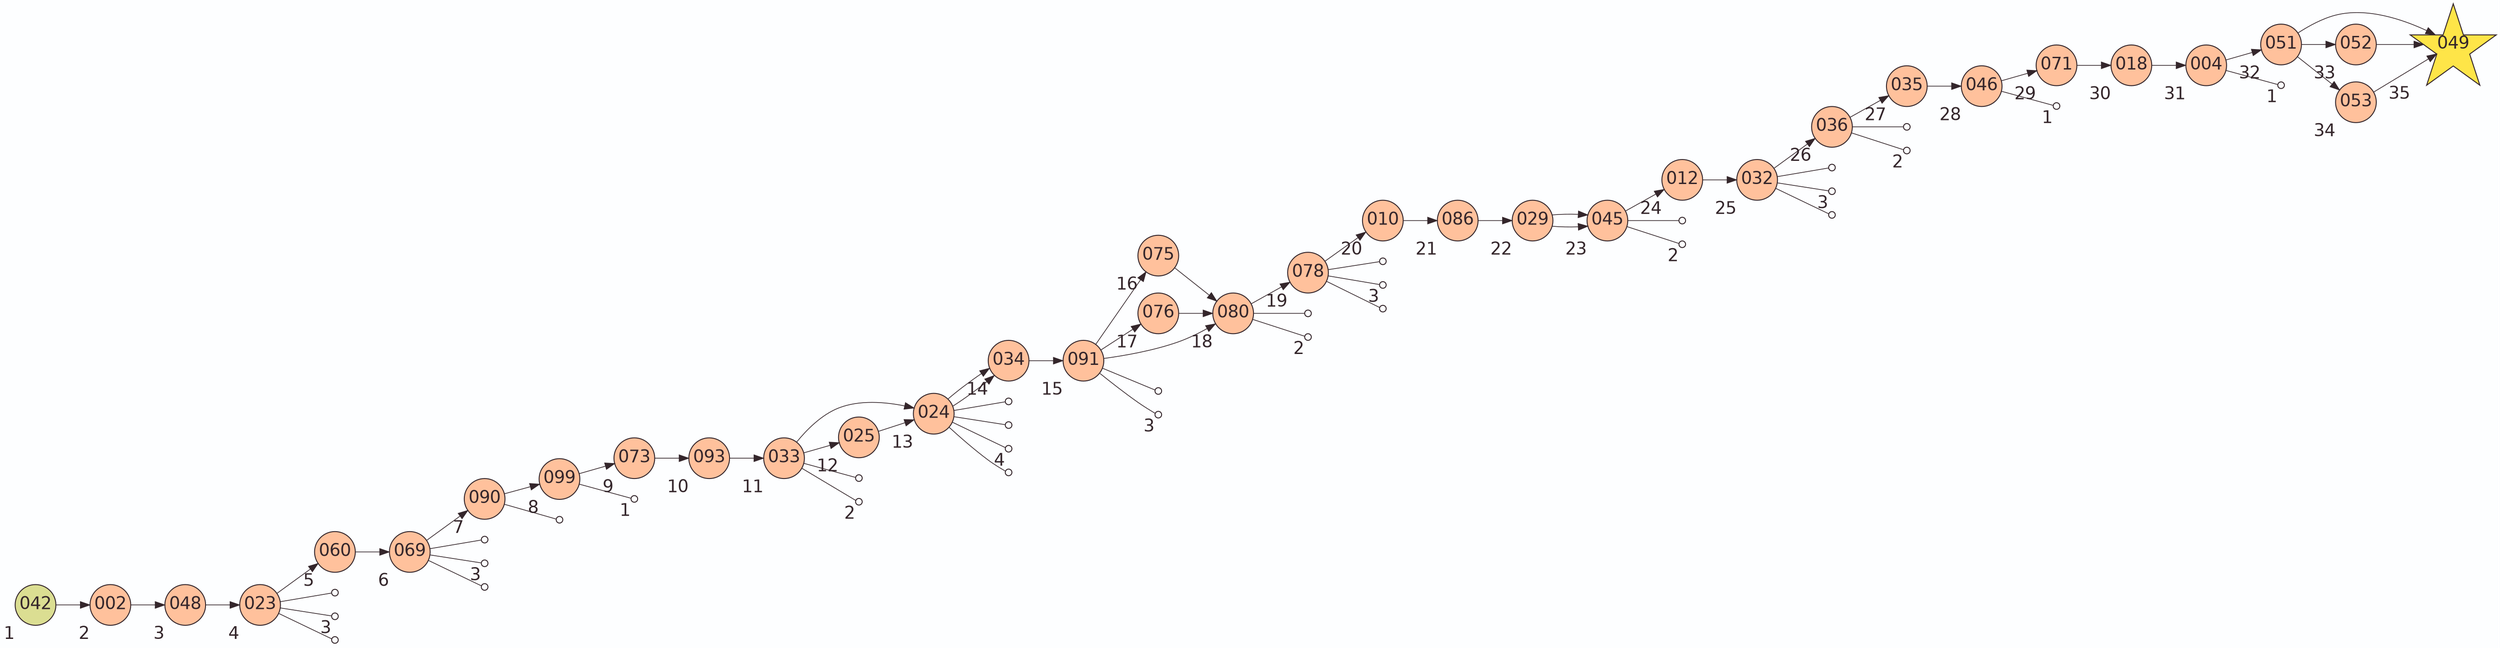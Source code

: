 digraph G {
    layout=dot
    rankdir=LR
    bgcolor="#FDFEFF"
    edge [color="#34262B" penwidth=0.75]
    node [
        shape=star
        fixedsize=true
        width=0.3
        height=0.3
        fillcolor="#FEE548"
        color="#34262B"
        fontcolor="#34262B"
        fontsize=18
        penwidth=1
        style=filled
        label=""
    ]
    
    node [width=1.2 height=1.2 fontname=Helvetica label="\N"]
    049
    node [ width=0.6 height=0.6 shape=circle fillcolor="#FFC19C"]
    024 [xlabel=13]
    018 [xlabel=30]
    060 [xlabel=5]
    073 [xlabel=9]
    090 [xlabel=7]
    012 [xlabel=24]
    004 [xlabel=31]
    048 [xlabel=3]
    045 [xlabel=23]
    093 [xlabel=10]
    099 [xlabel=8]
    025 [xlabel=12]
    029 [xlabel=22]
    046 [xlabel=28]
    075 [xlabel=16]
    071 [xlabel=29]
    023 [xlabel=4]
    002 [xlabel=2]
    034 [xlabel=14]
    052 [xlabel=33]
    076 [xlabel=17]
    051 [xlabel=32]
    078 [xlabel=19]
    086 [xlabel=21]
    053 [xlabel=34]
    091 [xlabel=15]
    033 [xlabel=11]
    069 [xlabel=6]
    010 [xlabel=20]
    032 [xlabel=25]
    080 [xlabel=18]
    049 [xlabel=35]
    035 [xlabel=27]
    036 [xlabel=26]
    node [fillcolor="#DBDE92"]
    
    042 [xlabel=1]
    
    042 -> 002
    002 -> 048
    048 -> 023
    023 -> 060
    060 -> 069
    069 -> 090
    090 -> 099
    099 -> 073
    073 -> 093
    093 -> 033
    033 -> 024
    033 -> 025
    025 -> 024
    024 -> 034
    024 -> 034
    034 -> 091
    091 -> 080
    091 -> 075
    091 -> 076
    075 -> 080
    076 -> 080
    080 -> 078
    078 -> 010
    010 -> 086
    086 -> 029
    029 -> 045
    029 -> 045
    045 -> 012
    012 -> 032
    032 -> 036
    036 -> 035
    035 -> 046
    046 -> 071
    071 -> 018
    018 -> 004
    004 -> 051
    051 -> 052
    051 -> 053
    051 -> 049
    052 -> 049
    053 -> 049
    node [width=0.1 height=0.1 label="" fillcolor=none]
    50457013926347
    47890482868936 [xlabel=3]
    37150133620128
    71218742664725
    75420150557596 [xlabel=3]
    72792619708639
    29293607320320
    14915938923952 [xlabel=1]
    138282073330312
    138996212731035 [xlabel=2]
    167117019028817
    161821468565730
    166013587439609 [xlabel=4]
    165888542179420
    24919761524173
    25101277790992 [xlabel=3]
    27912063284788
    18257904005745 [xlabel=2]
    34285849060722
    34285849059910 [xlabel=3]
    34285849061160
    238466580765852
    218198158603602 [xlabel=2]
    51796000688695
    37373906110135 [xlabel=3]
    48955627140666
    128655226577199
    136221754469805 [xlabel=2]
    193594500728372 [xlabel=1]
    66098661366712 [xlabel=1]
    edge [arrowhead=none]
    023 -> 50457013926347
    023 -> 47890482868936
    023 -> 37150133620128
    069 -> 71218742664725
    069 -> 75420150557596
    069 -> 72792619708639
    090 -> 29293607320320
    099 -> 14915938923952
    033 -> 138282073330312
    033 -> 138996212731035
    024 -> 167117019028817
    024 -> 161821468565730
    024 -> 166013587439609
    024 -> 165888542179420
    091 -> 24919761524173
    091 -> 25101277790992
    080 -> 27912063284788
    080 -> 18257904005745
    078 -> 34285849060722
    078 -> 34285849059910
    078 -> 34285849061160
    045 -> 238466580765852
    045 -> 218198158603602
    032 -> 51796000688695
    032 -> 37373906110135
    032 -> 48955627140666
    036 -> 128655226577199
    036 -> 136221754469805
    046 -> 193594500728372
    004 -> 66098661366712
}
